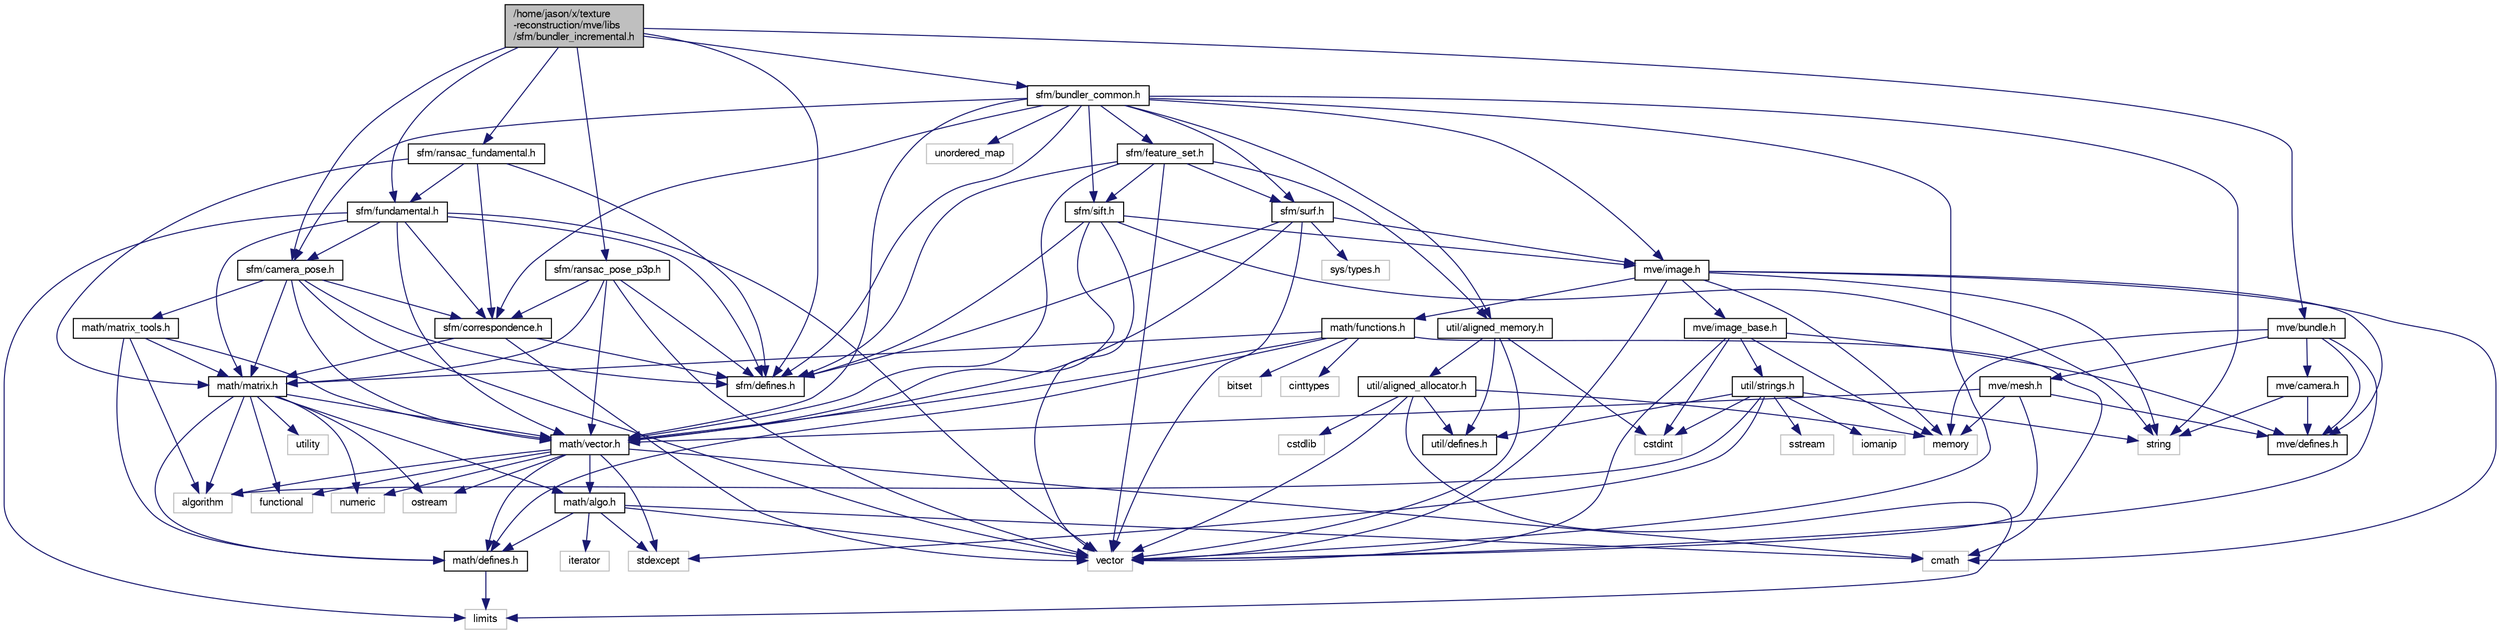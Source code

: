 digraph "/home/jason/x/texture-reconstruction/mve/libs/sfm/bundler_incremental.h"
{
  edge [fontname="FreeSans",fontsize="10",labelfontname="FreeSans",labelfontsize="10"];
  node [fontname="FreeSans",fontsize="10",shape=record];
  Node0 [label="/home/jason/x/texture\l-reconstruction/mve/libs\l/sfm/bundler_incremental.h",height=0.2,width=0.4,color="black", fillcolor="grey75", style="filled", fontcolor="black"];
  Node0 -> Node1 [color="midnightblue",fontsize="10",style="solid",fontname="FreeSans"];
  Node1 [label="mve/bundle.h",height=0.2,width=0.4,color="black", fillcolor="white", style="filled",URL="$bundle_8h.html"];
  Node1 -> Node2 [color="midnightblue",fontsize="10",style="solid",fontname="FreeSans"];
  Node2 [label="vector",height=0.2,width=0.4,color="grey75", fillcolor="white", style="filled"];
  Node1 -> Node3 [color="midnightblue",fontsize="10",style="solid",fontname="FreeSans"];
  Node3 [label="memory",height=0.2,width=0.4,color="grey75", fillcolor="white", style="filled"];
  Node1 -> Node4 [color="midnightblue",fontsize="10",style="solid",fontname="FreeSans"];
  Node4 [label="mve/camera.h",height=0.2,width=0.4,color="black", fillcolor="white", style="filled",URL="$mve_2camera_8h.html"];
  Node4 -> Node5 [color="midnightblue",fontsize="10",style="solid",fontname="FreeSans"];
  Node5 [label="string",height=0.2,width=0.4,color="grey75", fillcolor="white", style="filled"];
  Node4 -> Node6 [color="midnightblue",fontsize="10",style="solid",fontname="FreeSans"];
  Node6 [label="mve/defines.h",height=0.2,width=0.4,color="black", fillcolor="white", style="filled",URL="$mve_2defines_8h.html"];
  Node1 -> Node7 [color="midnightblue",fontsize="10",style="solid",fontname="FreeSans"];
  Node7 [label="mve/mesh.h",height=0.2,width=0.4,color="black", fillcolor="white", style="filled",URL="$mesh_8h.html"];
  Node7 -> Node2 [color="midnightblue",fontsize="10",style="solid",fontname="FreeSans"];
  Node7 -> Node3 [color="midnightblue",fontsize="10",style="solid",fontname="FreeSans"];
  Node7 -> Node8 [color="midnightblue",fontsize="10",style="solid",fontname="FreeSans"];
  Node8 [label="math/vector.h",height=0.2,width=0.4,color="black", fillcolor="white", style="filled",URL="$vector_8h.html"];
  Node8 -> Node9 [color="midnightblue",fontsize="10",style="solid",fontname="FreeSans"];
  Node9 [label="algorithm",height=0.2,width=0.4,color="grey75", fillcolor="white", style="filled"];
  Node8 -> Node10 [color="midnightblue",fontsize="10",style="solid",fontname="FreeSans"];
  Node10 [label="functional",height=0.2,width=0.4,color="grey75", fillcolor="white", style="filled"];
  Node8 -> Node11 [color="midnightblue",fontsize="10",style="solid",fontname="FreeSans"];
  Node11 [label="stdexcept",height=0.2,width=0.4,color="grey75", fillcolor="white", style="filled"];
  Node8 -> Node12 [color="midnightblue",fontsize="10",style="solid",fontname="FreeSans"];
  Node12 [label="numeric",height=0.2,width=0.4,color="grey75", fillcolor="white", style="filled"];
  Node8 -> Node13 [color="midnightblue",fontsize="10",style="solid",fontname="FreeSans"];
  Node13 [label="cmath",height=0.2,width=0.4,color="grey75", fillcolor="white", style="filled"];
  Node8 -> Node14 [color="midnightblue",fontsize="10",style="solid",fontname="FreeSans"];
  Node14 [label="ostream",height=0.2,width=0.4,color="grey75", fillcolor="white", style="filled"];
  Node8 -> Node15 [color="midnightblue",fontsize="10",style="solid",fontname="FreeSans"];
  Node15 [label="math/defines.h",height=0.2,width=0.4,color="black", fillcolor="white", style="filled",URL="$math_2defines_8h.html"];
  Node15 -> Node16 [color="midnightblue",fontsize="10",style="solid",fontname="FreeSans"];
  Node16 [label="limits",height=0.2,width=0.4,color="grey75", fillcolor="white", style="filled"];
  Node8 -> Node17 [color="midnightblue",fontsize="10",style="solid",fontname="FreeSans"];
  Node17 [label="math/algo.h",height=0.2,width=0.4,color="black", fillcolor="white", style="filled",URL="$algo_8h.html"];
  Node17 -> Node13 [color="midnightblue",fontsize="10",style="solid",fontname="FreeSans"];
  Node17 -> Node2 [color="midnightblue",fontsize="10",style="solid",fontname="FreeSans"];
  Node17 -> Node18 [color="midnightblue",fontsize="10",style="solid",fontname="FreeSans"];
  Node18 [label="iterator",height=0.2,width=0.4,color="grey75", fillcolor="white", style="filled"];
  Node17 -> Node11 [color="midnightblue",fontsize="10",style="solid",fontname="FreeSans"];
  Node17 -> Node15 [color="midnightblue",fontsize="10",style="solid",fontname="FreeSans"];
  Node7 -> Node6 [color="midnightblue",fontsize="10",style="solid",fontname="FreeSans"];
  Node1 -> Node6 [color="midnightblue",fontsize="10",style="solid",fontname="FreeSans"];
  Node0 -> Node19 [color="midnightblue",fontsize="10",style="solid",fontname="FreeSans"];
  Node19 [label="sfm/fundamental.h",height=0.2,width=0.4,color="black", fillcolor="white", style="filled",URL="$fundamental_8h.html"];
  Node19 -> Node16 [color="midnightblue",fontsize="10",style="solid",fontname="FreeSans"];
  Node19 -> Node2 [color="midnightblue",fontsize="10",style="solid",fontname="FreeSans"];
  Node19 -> Node8 [color="midnightblue",fontsize="10",style="solid",fontname="FreeSans"];
  Node19 -> Node20 [color="midnightblue",fontsize="10",style="solid",fontname="FreeSans"];
  Node20 [label="math/matrix.h",height=0.2,width=0.4,color="black", fillcolor="white", style="filled",URL="$matrix_8h.html"];
  Node20 -> Node9 [color="midnightblue",fontsize="10",style="solid",fontname="FreeSans"];
  Node20 -> Node10 [color="midnightblue",fontsize="10",style="solid",fontname="FreeSans"];
  Node20 -> Node21 [color="midnightblue",fontsize="10",style="solid",fontname="FreeSans"];
  Node21 [label="utility",height=0.2,width=0.4,color="grey75", fillcolor="white", style="filled"];
  Node20 -> Node12 [color="midnightblue",fontsize="10",style="solid",fontname="FreeSans"];
  Node20 -> Node14 [color="midnightblue",fontsize="10",style="solid",fontname="FreeSans"];
  Node20 -> Node15 [color="midnightblue",fontsize="10",style="solid",fontname="FreeSans"];
  Node20 -> Node17 [color="midnightblue",fontsize="10",style="solid",fontname="FreeSans"];
  Node20 -> Node8 [color="midnightblue",fontsize="10",style="solid",fontname="FreeSans"];
  Node19 -> Node22 [color="midnightblue",fontsize="10",style="solid",fontname="FreeSans"];
  Node22 [label="sfm/defines.h",height=0.2,width=0.4,color="black", fillcolor="white", style="filled",URL="$sfm_2defines_8h.html"];
  Node19 -> Node23 [color="midnightblue",fontsize="10",style="solid",fontname="FreeSans"];
  Node23 [label="sfm/camera_pose.h",height=0.2,width=0.4,color="black", fillcolor="white", style="filled",URL="$camera__pose_8h.html"];
  Node23 -> Node2 [color="midnightblue",fontsize="10",style="solid",fontname="FreeSans"];
  Node23 -> Node8 [color="midnightblue",fontsize="10",style="solid",fontname="FreeSans"];
  Node23 -> Node20 [color="midnightblue",fontsize="10",style="solid",fontname="FreeSans"];
  Node23 -> Node24 [color="midnightblue",fontsize="10",style="solid",fontname="FreeSans"];
  Node24 [label="math/matrix_tools.h",height=0.2,width=0.4,color="black", fillcolor="white", style="filled",URL="$matrix__tools_8h.html"];
  Node24 -> Node9 [color="midnightblue",fontsize="10",style="solid",fontname="FreeSans"];
  Node24 -> Node15 [color="midnightblue",fontsize="10",style="solid",fontname="FreeSans"];
  Node24 -> Node20 [color="midnightblue",fontsize="10",style="solid",fontname="FreeSans"];
  Node24 -> Node8 [color="midnightblue",fontsize="10",style="solid",fontname="FreeSans"];
  Node23 -> Node22 [color="midnightblue",fontsize="10",style="solid",fontname="FreeSans"];
  Node23 -> Node25 [color="midnightblue",fontsize="10",style="solid",fontname="FreeSans"];
  Node25 [label="sfm/correspondence.h",height=0.2,width=0.4,color="black", fillcolor="white", style="filled",URL="$correspondence_8h.html"];
  Node25 -> Node2 [color="midnightblue",fontsize="10",style="solid",fontname="FreeSans"];
  Node25 -> Node20 [color="midnightblue",fontsize="10",style="solid",fontname="FreeSans"];
  Node25 -> Node22 [color="midnightblue",fontsize="10",style="solid",fontname="FreeSans"];
  Node19 -> Node25 [color="midnightblue",fontsize="10",style="solid",fontname="FreeSans"];
  Node0 -> Node26 [color="midnightblue",fontsize="10",style="solid",fontname="FreeSans"];
  Node26 [label="sfm/ransac_fundamental.h",height=0.2,width=0.4,color="black", fillcolor="white", style="filled",URL="$ransac__fundamental_8h.html"];
  Node26 -> Node20 [color="midnightblue",fontsize="10",style="solid",fontname="FreeSans"];
  Node26 -> Node22 [color="midnightblue",fontsize="10",style="solid",fontname="FreeSans"];
  Node26 -> Node25 [color="midnightblue",fontsize="10",style="solid",fontname="FreeSans"];
  Node26 -> Node19 [color="midnightblue",fontsize="10",style="solid",fontname="FreeSans"];
  Node0 -> Node27 [color="midnightblue",fontsize="10",style="solid",fontname="FreeSans"];
  Node27 [label="sfm/ransac_pose_p3p.h",height=0.2,width=0.4,color="black", fillcolor="white", style="filled",URL="$ransac__pose__p3p_8h.html"];
  Node27 -> Node2 [color="midnightblue",fontsize="10",style="solid",fontname="FreeSans"];
  Node27 -> Node20 [color="midnightblue",fontsize="10",style="solid",fontname="FreeSans"];
  Node27 -> Node8 [color="midnightblue",fontsize="10",style="solid",fontname="FreeSans"];
  Node27 -> Node25 [color="midnightblue",fontsize="10",style="solid",fontname="FreeSans"];
  Node27 -> Node22 [color="midnightblue",fontsize="10",style="solid",fontname="FreeSans"];
  Node0 -> Node28 [color="midnightblue",fontsize="10",style="solid",fontname="FreeSans"];
  Node28 [label="sfm/bundler_common.h",height=0.2,width=0.4,color="black", fillcolor="white", style="filled",URL="$bundler__common_8h.html"];
  Node28 -> Node5 [color="midnightblue",fontsize="10",style="solid",fontname="FreeSans"];
  Node28 -> Node29 [color="midnightblue",fontsize="10",style="solid",fontname="FreeSans"];
  Node29 [label="unordered_map",height=0.2,width=0.4,color="grey75", fillcolor="white", style="filled"];
  Node28 -> Node2 [color="midnightblue",fontsize="10",style="solid",fontname="FreeSans"];
  Node28 -> Node8 [color="midnightblue",fontsize="10",style="solid",fontname="FreeSans"];
  Node28 -> Node30 [color="midnightblue",fontsize="10",style="solid",fontname="FreeSans"];
  Node30 [label="util/aligned_memory.h",height=0.2,width=0.4,color="black", fillcolor="white", style="filled",URL="$aligned__memory_8h.html"];
  Node30 -> Node31 [color="midnightblue",fontsize="10",style="solid",fontname="FreeSans"];
  Node31 [label="cstdint",height=0.2,width=0.4,color="grey75", fillcolor="white", style="filled"];
  Node30 -> Node2 [color="midnightblue",fontsize="10",style="solid",fontname="FreeSans"];
  Node30 -> Node32 [color="midnightblue",fontsize="10",style="solid",fontname="FreeSans"];
  Node32 [label="util/defines.h",height=0.2,width=0.4,color="black", fillcolor="white", style="filled",URL="$util_2defines_8h.html"];
  Node30 -> Node33 [color="midnightblue",fontsize="10",style="solid",fontname="FreeSans"];
  Node33 [label="util/aligned_allocator.h",height=0.2,width=0.4,color="black", fillcolor="white", style="filled",URL="$aligned__allocator_8h.html"];
  Node33 -> Node3 [color="midnightblue",fontsize="10",style="solid",fontname="FreeSans"];
  Node33 -> Node2 [color="midnightblue",fontsize="10",style="solid",fontname="FreeSans"];
  Node33 -> Node16 [color="midnightblue",fontsize="10",style="solid",fontname="FreeSans"];
  Node33 -> Node34 [color="midnightblue",fontsize="10",style="solid",fontname="FreeSans"];
  Node34 [label="cstdlib",height=0.2,width=0.4,color="grey75", fillcolor="white", style="filled"];
  Node33 -> Node32 [color="midnightblue",fontsize="10",style="solid",fontname="FreeSans"];
  Node28 -> Node35 [color="midnightblue",fontsize="10",style="solid",fontname="FreeSans"];
  Node35 [label="mve/image.h",height=0.2,width=0.4,color="black", fillcolor="white", style="filled",URL="$image_8h.html"];
  Node35 -> Node5 [color="midnightblue",fontsize="10",style="solid",fontname="FreeSans"];
  Node35 -> Node2 [color="midnightblue",fontsize="10",style="solid",fontname="FreeSans"];
  Node35 -> Node3 [color="midnightblue",fontsize="10",style="solid",fontname="FreeSans"];
  Node35 -> Node36 [color="midnightblue",fontsize="10",style="solid",fontname="FreeSans"];
  Node36 [label="math/functions.h",height=0.2,width=0.4,color="black", fillcolor="white", style="filled",URL="$functions_8h.html"];
  Node36 -> Node37 [color="midnightblue",fontsize="10",style="solid",fontname="FreeSans"];
  Node37 [label="bitset",height=0.2,width=0.4,color="grey75", fillcolor="white", style="filled"];
  Node36 -> Node13 [color="midnightblue",fontsize="10",style="solid",fontname="FreeSans"];
  Node36 -> Node38 [color="midnightblue",fontsize="10",style="solid",fontname="FreeSans"];
  Node38 [label="cinttypes",height=0.2,width=0.4,color="grey75", fillcolor="white", style="filled"];
  Node36 -> Node15 [color="midnightblue",fontsize="10",style="solid",fontname="FreeSans"];
  Node36 -> Node8 [color="midnightblue",fontsize="10",style="solid",fontname="FreeSans"];
  Node36 -> Node20 [color="midnightblue",fontsize="10",style="solid",fontname="FreeSans"];
  Node35 -> Node6 [color="midnightblue",fontsize="10",style="solid",fontname="FreeSans"];
  Node35 -> Node39 [color="midnightblue",fontsize="10",style="solid",fontname="FreeSans"];
  Node39 [label="mve/image_base.h",height=0.2,width=0.4,color="black", fillcolor="white", style="filled",URL="$image__base_8h.html"];
  Node39 -> Node31 [color="midnightblue",fontsize="10",style="solid",fontname="FreeSans"];
  Node39 -> Node3 [color="midnightblue",fontsize="10",style="solid",fontname="FreeSans"];
  Node39 -> Node2 [color="midnightblue",fontsize="10",style="solid",fontname="FreeSans"];
  Node39 -> Node40 [color="midnightblue",fontsize="10",style="solid",fontname="FreeSans"];
  Node40 [label="util/strings.h",height=0.2,width=0.4,color="black", fillcolor="white", style="filled",URL="$strings_8h.html"];
  Node40 -> Node41 [color="midnightblue",fontsize="10",style="solid",fontname="FreeSans"];
  Node41 [label="sstream",height=0.2,width=0.4,color="grey75", fillcolor="white", style="filled"];
  Node40 -> Node5 [color="midnightblue",fontsize="10",style="solid",fontname="FreeSans"];
  Node40 -> Node42 [color="midnightblue",fontsize="10",style="solid",fontname="FreeSans"];
  Node42 [label="iomanip",height=0.2,width=0.4,color="grey75", fillcolor="white", style="filled"];
  Node40 -> Node11 [color="midnightblue",fontsize="10",style="solid",fontname="FreeSans"];
  Node40 -> Node9 [color="midnightblue",fontsize="10",style="solid",fontname="FreeSans"];
  Node40 -> Node31 [color="midnightblue",fontsize="10",style="solid",fontname="FreeSans"];
  Node40 -> Node32 [color="midnightblue",fontsize="10",style="solid",fontname="FreeSans"];
  Node39 -> Node6 [color="midnightblue",fontsize="10",style="solid",fontname="FreeSans"];
  Node35 -> Node13 [color="midnightblue",fontsize="10",style="solid",fontname="FreeSans"];
  Node28 -> Node23 [color="midnightblue",fontsize="10",style="solid",fontname="FreeSans"];
  Node28 -> Node25 [color="midnightblue",fontsize="10",style="solid",fontname="FreeSans"];
  Node28 -> Node43 [color="midnightblue",fontsize="10",style="solid",fontname="FreeSans"];
  Node43 [label="sfm/feature_set.h",height=0.2,width=0.4,color="black", fillcolor="white", style="filled",URL="$feature__set_8h.html"];
  Node43 -> Node2 [color="midnightblue",fontsize="10",style="solid",fontname="FreeSans"];
  Node43 -> Node8 [color="midnightblue",fontsize="10",style="solid",fontname="FreeSans"];
  Node43 -> Node30 [color="midnightblue",fontsize="10",style="solid",fontname="FreeSans"];
  Node43 -> Node44 [color="midnightblue",fontsize="10",style="solid",fontname="FreeSans"];
  Node44 [label="sfm/sift.h",height=0.2,width=0.4,color="black", fillcolor="white", style="filled",URL="$sift_8h.html"];
  Node44 -> Node5 [color="midnightblue",fontsize="10",style="solid",fontname="FreeSans"];
  Node44 -> Node2 [color="midnightblue",fontsize="10",style="solid",fontname="FreeSans"];
  Node44 -> Node8 [color="midnightblue",fontsize="10",style="solid",fontname="FreeSans"];
  Node44 -> Node35 [color="midnightblue",fontsize="10",style="solid",fontname="FreeSans"];
  Node44 -> Node22 [color="midnightblue",fontsize="10",style="solid",fontname="FreeSans"];
  Node43 -> Node45 [color="midnightblue",fontsize="10",style="solid",fontname="FreeSans"];
  Node45 [label="sfm/surf.h",height=0.2,width=0.4,color="black", fillcolor="white", style="filled",URL="$surf_8h.html"];
  Node45 -> Node46 [color="midnightblue",fontsize="10",style="solid",fontname="FreeSans"];
  Node46 [label="sys/types.h",height=0.2,width=0.4,color="grey75", fillcolor="white", style="filled"];
  Node45 -> Node2 [color="midnightblue",fontsize="10",style="solid",fontname="FreeSans"];
  Node45 -> Node8 [color="midnightblue",fontsize="10",style="solid",fontname="FreeSans"];
  Node45 -> Node35 [color="midnightblue",fontsize="10",style="solid",fontname="FreeSans"];
  Node45 -> Node22 [color="midnightblue",fontsize="10",style="solid",fontname="FreeSans"];
  Node43 -> Node22 [color="midnightblue",fontsize="10",style="solid",fontname="FreeSans"];
  Node28 -> Node44 [color="midnightblue",fontsize="10",style="solid",fontname="FreeSans"];
  Node28 -> Node45 [color="midnightblue",fontsize="10",style="solid",fontname="FreeSans"];
  Node28 -> Node22 [color="midnightblue",fontsize="10",style="solid",fontname="FreeSans"];
  Node0 -> Node23 [color="midnightblue",fontsize="10",style="solid",fontname="FreeSans"];
  Node0 -> Node22 [color="midnightblue",fontsize="10",style="solid",fontname="FreeSans"];
}
